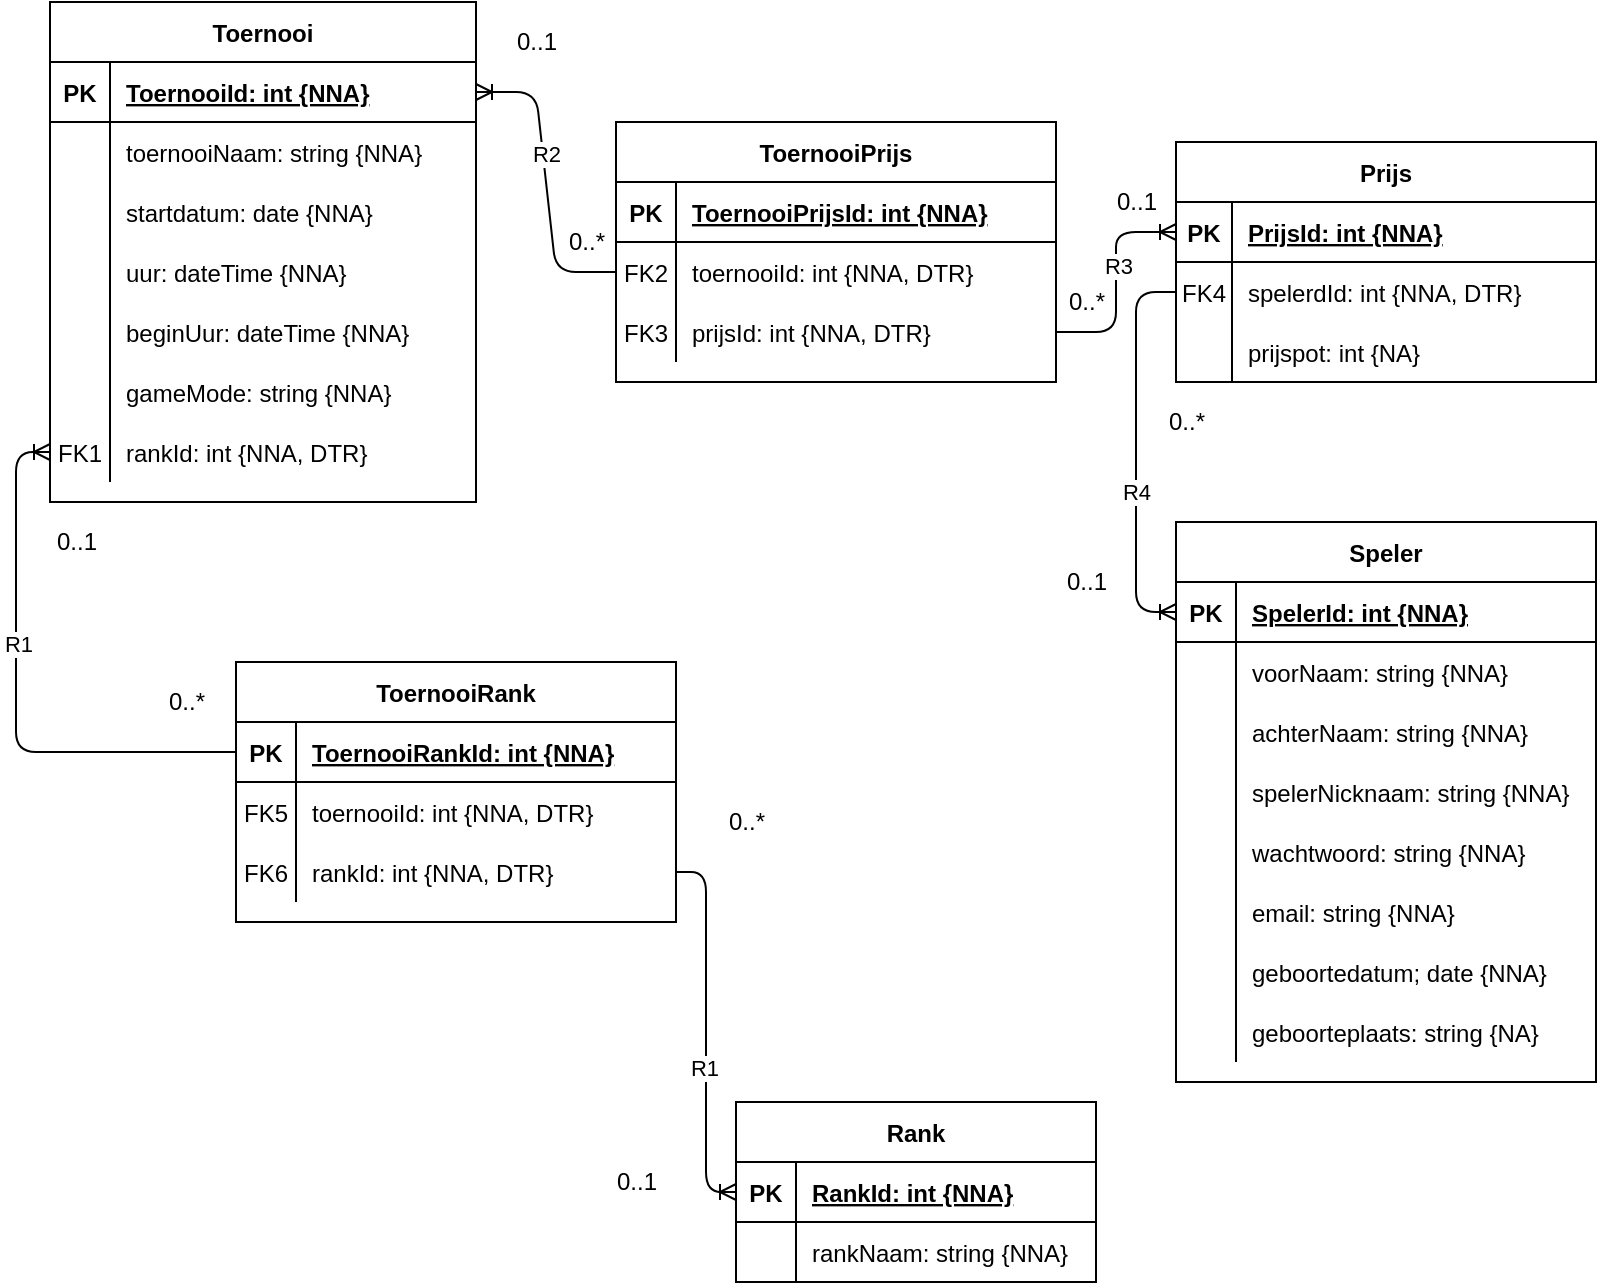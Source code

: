 <mxfile version="14.4.3" type="device"><diagram id="ePdH0c0GucVnNl-xAC8Q" name="Page-1"><mxGraphModel dx="1385" dy="685" grid="1" gridSize="10" guides="1" tooltips="1" connect="1" arrows="1" fold="1" page="1" pageScale="1" pageWidth="827" pageHeight="1169" math="0" shadow="0"><root><mxCell id="0"/><mxCell id="1" parent="0"/><mxCell id="qW6CGjtW-PosyY1pfJ4W-14" value="Speler" style="shape=table;startSize=30;container=1;collapsible=1;childLayout=tableLayout;fixedRows=1;rowLines=0;fontStyle=1;align=center;resizeLast=1;" parent="1" vertex="1"><mxGeometry x="600" y="400" width="210" height="280" as="geometry"/></mxCell><mxCell id="qW6CGjtW-PosyY1pfJ4W-15" value="" style="shape=partialRectangle;collapsible=0;dropTarget=0;pointerEvents=0;fillColor=none;top=0;left=0;bottom=1;right=0;points=[[0,0.5],[1,0.5]];portConstraint=eastwest;" parent="qW6CGjtW-PosyY1pfJ4W-14" vertex="1"><mxGeometry y="30" width="210" height="30" as="geometry"/></mxCell><mxCell id="qW6CGjtW-PosyY1pfJ4W-16" value="PK" style="shape=partialRectangle;connectable=0;fillColor=none;top=0;left=0;bottom=0;right=0;fontStyle=1;overflow=hidden;" parent="qW6CGjtW-PosyY1pfJ4W-15" vertex="1"><mxGeometry width="30" height="30" as="geometry"/></mxCell><mxCell id="qW6CGjtW-PosyY1pfJ4W-17" value="SpelerId: int {NNA}" style="shape=partialRectangle;connectable=0;fillColor=none;top=0;left=0;bottom=0;right=0;align=left;spacingLeft=6;fontStyle=5;overflow=hidden;" parent="qW6CGjtW-PosyY1pfJ4W-15" vertex="1"><mxGeometry x="30" width="180" height="30" as="geometry"/></mxCell><mxCell id="qW6CGjtW-PosyY1pfJ4W-18" value="" style="shape=partialRectangle;collapsible=0;dropTarget=0;pointerEvents=0;fillColor=none;top=0;left=0;bottom=0;right=0;points=[[0,0.5],[1,0.5]];portConstraint=eastwest;" parent="qW6CGjtW-PosyY1pfJ4W-14" vertex="1"><mxGeometry y="60" width="210" height="30" as="geometry"/></mxCell><mxCell id="qW6CGjtW-PosyY1pfJ4W-19" value="" style="shape=partialRectangle;connectable=0;fillColor=none;top=0;left=0;bottom=0;right=0;editable=1;overflow=hidden;" parent="qW6CGjtW-PosyY1pfJ4W-18" vertex="1"><mxGeometry width="30" height="30" as="geometry"/></mxCell><mxCell id="qW6CGjtW-PosyY1pfJ4W-20" value="voorNaam: string {NNA}" style="shape=partialRectangle;connectable=0;fillColor=none;top=0;left=0;bottom=0;right=0;align=left;spacingLeft=6;overflow=hidden;" parent="qW6CGjtW-PosyY1pfJ4W-18" vertex="1"><mxGeometry x="30" width="180" height="30" as="geometry"/></mxCell><mxCell id="7id1GCSX0Rq9auV7z-oB-1" value="" style="shape=partialRectangle;collapsible=0;dropTarget=0;pointerEvents=0;fillColor=none;top=0;left=0;bottom=0;right=0;points=[[0,0.5],[1,0.5]];portConstraint=eastwest;" parent="qW6CGjtW-PosyY1pfJ4W-14" vertex="1"><mxGeometry y="90" width="210" height="30" as="geometry"/></mxCell><mxCell id="7id1GCSX0Rq9auV7z-oB-2" value="" style="shape=partialRectangle;connectable=0;fillColor=none;top=0;left=0;bottom=0;right=0;editable=1;overflow=hidden;" parent="7id1GCSX0Rq9auV7z-oB-1" vertex="1"><mxGeometry width="30" height="30" as="geometry"/></mxCell><mxCell id="7id1GCSX0Rq9auV7z-oB-3" value="achterNaam: string {NNA}" style="shape=partialRectangle;connectable=0;fillColor=none;top=0;left=0;bottom=0;right=0;align=left;spacingLeft=6;overflow=hidden;" parent="7id1GCSX0Rq9auV7z-oB-1" vertex="1"><mxGeometry x="30" width="180" height="30" as="geometry"/></mxCell><mxCell id="qW6CGjtW-PosyY1pfJ4W-21" value="" style="shape=partialRectangle;collapsible=0;dropTarget=0;pointerEvents=0;fillColor=none;top=0;left=0;bottom=0;right=0;points=[[0,0.5],[1,0.5]];portConstraint=eastwest;" parent="qW6CGjtW-PosyY1pfJ4W-14" vertex="1"><mxGeometry y="120" width="210" height="30" as="geometry"/></mxCell><mxCell id="qW6CGjtW-PosyY1pfJ4W-22" value="" style="shape=partialRectangle;connectable=0;fillColor=none;top=0;left=0;bottom=0;right=0;editable=1;overflow=hidden;" parent="qW6CGjtW-PosyY1pfJ4W-21" vertex="1"><mxGeometry width="30" height="30" as="geometry"/></mxCell><mxCell id="qW6CGjtW-PosyY1pfJ4W-23" value="spelerNicknaam: string {NNA}" style="shape=partialRectangle;connectable=0;fillColor=none;top=0;left=0;bottom=0;right=0;align=left;spacingLeft=6;overflow=hidden;" parent="qW6CGjtW-PosyY1pfJ4W-21" vertex="1"><mxGeometry x="30" width="180" height="30" as="geometry"/></mxCell><mxCell id="HG0-tqQ1zg849oPvPmrR-7" value="" style="shape=partialRectangle;collapsible=0;dropTarget=0;pointerEvents=0;fillColor=none;top=0;left=0;bottom=0;right=0;points=[[0,0.5],[1,0.5]];portConstraint=eastwest;" parent="qW6CGjtW-PosyY1pfJ4W-14" vertex="1"><mxGeometry y="150" width="210" height="30" as="geometry"/></mxCell><mxCell id="HG0-tqQ1zg849oPvPmrR-8" value="" style="shape=partialRectangle;connectable=0;fillColor=none;top=0;left=0;bottom=0;right=0;editable=1;overflow=hidden;" parent="HG0-tqQ1zg849oPvPmrR-7" vertex="1"><mxGeometry width="30" height="30" as="geometry"/></mxCell><mxCell id="HG0-tqQ1zg849oPvPmrR-9" value="wachtwoord: string {NNA}" style="shape=partialRectangle;connectable=0;fillColor=none;top=0;left=0;bottom=0;right=0;align=left;spacingLeft=6;overflow=hidden;" parent="HG0-tqQ1zg849oPvPmrR-7" vertex="1"><mxGeometry x="30" width="180" height="30" as="geometry"/></mxCell><mxCell id="HG0-tqQ1zg849oPvPmrR-1" value="" style="shape=partialRectangle;collapsible=0;dropTarget=0;pointerEvents=0;fillColor=none;top=0;left=0;bottom=0;right=0;points=[[0,0.5],[1,0.5]];portConstraint=eastwest;" parent="qW6CGjtW-PosyY1pfJ4W-14" vertex="1"><mxGeometry y="180" width="210" height="30" as="geometry"/></mxCell><mxCell id="HG0-tqQ1zg849oPvPmrR-2" value="" style="shape=partialRectangle;connectable=0;fillColor=none;top=0;left=0;bottom=0;right=0;editable=1;overflow=hidden;" parent="HG0-tqQ1zg849oPvPmrR-1" vertex="1"><mxGeometry width="30" height="30" as="geometry"/></mxCell><mxCell id="HG0-tqQ1zg849oPvPmrR-3" value="email: string {NNA}" style="shape=partialRectangle;connectable=0;fillColor=none;top=0;left=0;bottom=0;right=0;align=left;spacingLeft=6;overflow=hidden;" parent="HG0-tqQ1zg849oPvPmrR-1" vertex="1"><mxGeometry x="30" width="180" height="30" as="geometry"/></mxCell><mxCell id="qW6CGjtW-PosyY1pfJ4W-24" value="" style="shape=partialRectangle;collapsible=0;dropTarget=0;pointerEvents=0;fillColor=none;top=0;left=0;bottom=0;right=0;points=[[0,0.5],[1,0.5]];portConstraint=eastwest;" parent="qW6CGjtW-PosyY1pfJ4W-14" vertex="1"><mxGeometry y="210" width="210" height="30" as="geometry"/></mxCell><mxCell id="qW6CGjtW-PosyY1pfJ4W-25" value="" style="shape=partialRectangle;connectable=0;fillColor=none;top=0;left=0;bottom=0;right=0;editable=1;overflow=hidden;" parent="qW6CGjtW-PosyY1pfJ4W-24" vertex="1"><mxGeometry width="30" height="30" as="geometry"/></mxCell><mxCell id="qW6CGjtW-PosyY1pfJ4W-26" value="geboortedatum; date {NNA}" style="shape=partialRectangle;connectable=0;fillColor=none;top=0;left=0;bottom=0;right=0;align=left;spacingLeft=6;overflow=hidden;" parent="qW6CGjtW-PosyY1pfJ4W-24" vertex="1"><mxGeometry x="30" width="180" height="30" as="geometry"/></mxCell><mxCell id="qW6CGjtW-PosyY1pfJ4W-93" value="" style="shape=partialRectangle;collapsible=0;dropTarget=0;pointerEvents=0;fillColor=none;top=0;left=0;bottom=0;right=0;points=[[0,0.5],[1,0.5]];portConstraint=eastwest;" parent="qW6CGjtW-PosyY1pfJ4W-14" vertex="1"><mxGeometry y="240" width="210" height="30" as="geometry"/></mxCell><mxCell id="qW6CGjtW-PosyY1pfJ4W-94" value="" style="shape=partialRectangle;connectable=0;fillColor=none;top=0;left=0;bottom=0;right=0;editable=1;overflow=hidden;" parent="qW6CGjtW-PosyY1pfJ4W-93" vertex="1"><mxGeometry width="30" height="30" as="geometry"/></mxCell><mxCell id="qW6CGjtW-PosyY1pfJ4W-95" value="geboorteplaats: string {NA}" style="shape=partialRectangle;connectable=0;fillColor=none;top=0;left=0;bottom=0;right=0;align=left;spacingLeft=6;overflow=hidden;" parent="qW6CGjtW-PosyY1pfJ4W-93" vertex="1"><mxGeometry x="30" width="180" height="30" as="geometry"/></mxCell><mxCell id="qW6CGjtW-PosyY1pfJ4W-40" value="Toernooi" style="shape=table;startSize=30;container=1;collapsible=1;childLayout=tableLayout;fixedRows=1;rowLines=0;fontStyle=1;align=center;resizeLast=1;" parent="1" vertex="1"><mxGeometry x="37" y="140" width="213" height="250" as="geometry"/></mxCell><mxCell id="qW6CGjtW-PosyY1pfJ4W-41" value="" style="shape=partialRectangle;collapsible=0;dropTarget=0;pointerEvents=0;fillColor=none;top=0;left=0;bottom=1;right=0;points=[[0,0.5],[1,0.5]];portConstraint=eastwest;" parent="qW6CGjtW-PosyY1pfJ4W-40" vertex="1"><mxGeometry y="30" width="213" height="30" as="geometry"/></mxCell><mxCell id="qW6CGjtW-PosyY1pfJ4W-42" value="PK" style="shape=partialRectangle;connectable=0;fillColor=none;top=0;left=0;bottom=0;right=0;fontStyle=1;overflow=hidden;" parent="qW6CGjtW-PosyY1pfJ4W-41" vertex="1"><mxGeometry width="30" height="30" as="geometry"/></mxCell><mxCell id="qW6CGjtW-PosyY1pfJ4W-43" value="ToernooiId: int {NNA}" style="shape=partialRectangle;connectable=0;fillColor=none;top=0;left=0;bottom=0;right=0;align=left;spacingLeft=6;fontStyle=5;overflow=hidden;" parent="qW6CGjtW-PosyY1pfJ4W-41" vertex="1"><mxGeometry x="30" width="183" height="30" as="geometry"/></mxCell><mxCell id="qW6CGjtW-PosyY1pfJ4W-44" value="" style="shape=partialRectangle;collapsible=0;dropTarget=0;pointerEvents=0;fillColor=none;top=0;left=0;bottom=0;right=0;points=[[0,0.5],[1,0.5]];portConstraint=eastwest;" parent="qW6CGjtW-PosyY1pfJ4W-40" vertex="1"><mxGeometry y="60" width="213" height="30" as="geometry"/></mxCell><mxCell id="qW6CGjtW-PosyY1pfJ4W-45" value="" style="shape=partialRectangle;connectable=0;fillColor=none;top=0;left=0;bottom=0;right=0;editable=1;overflow=hidden;" parent="qW6CGjtW-PosyY1pfJ4W-44" vertex="1"><mxGeometry width="30" height="30" as="geometry"/></mxCell><mxCell id="qW6CGjtW-PosyY1pfJ4W-46" value="toernooiNaam: string {NNA}" style="shape=partialRectangle;connectable=0;fillColor=none;top=0;left=0;bottom=0;right=0;align=left;spacingLeft=6;overflow=hidden;" parent="qW6CGjtW-PosyY1pfJ4W-44" vertex="1"><mxGeometry x="30" width="183" height="30" as="geometry"/></mxCell><mxCell id="qW6CGjtW-PosyY1pfJ4W-179" value="" style="shape=partialRectangle;collapsible=0;dropTarget=0;pointerEvents=0;fillColor=none;top=0;left=0;bottom=0;right=0;points=[[0,0.5],[1,0.5]];portConstraint=eastwest;" parent="qW6CGjtW-PosyY1pfJ4W-40" vertex="1"><mxGeometry y="90" width="213" height="30" as="geometry"/></mxCell><mxCell id="qW6CGjtW-PosyY1pfJ4W-180" value="" style="shape=partialRectangle;connectable=0;fillColor=none;top=0;left=0;bottom=0;right=0;editable=1;overflow=hidden;" parent="qW6CGjtW-PosyY1pfJ4W-179" vertex="1"><mxGeometry width="30" height="30" as="geometry"/></mxCell><mxCell id="qW6CGjtW-PosyY1pfJ4W-181" value="startdatum: date {NNA}" style="shape=partialRectangle;connectable=0;fillColor=none;top=0;left=0;bottom=0;right=0;align=left;spacingLeft=6;overflow=hidden;" parent="qW6CGjtW-PosyY1pfJ4W-179" vertex="1"><mxGeometry x="30" width="183" height="30" as="geometry"/></mxCell><mxCell id="7id1GCSX0Rq9auV7z-oB-5" value="" style="shape=partialRectangle;collapsible=0;dropTarget=0;pointerEvents=0;fillColor=none;top=0;left=0;bottom=0;right=0;points=[[0,0.5],[1,0.5]];portConstraint=eastwest;" parent="qW6CGjtW-PosyY1pfJ4W-40" vertex="1"><mxGeometry y="120" width="213" height="30" as="geometry"/></mxCell><mxCell id="7id1GCSX0Rq9auV7z-oB-6" value="" style="shape=partialRectangle;connectable=0;fillColor=none;top=0;left=0;bottom=0;right=0;editable=1;overflow=hidden;" parent="7id1GCSX0Rq9auV7z-oB-5" vertex="1"><mxGeometry width="30" height="30" as="geometry"/></mxCell><mxCell id="7id1GCSX0Rq9auV7z-oB-7" value="uur: dateTime {NNA}" style="shape=partialRectangle;connectable=0;fillColor=none;top=0;left=0;bottom=0;right=0;align=left;spacingLeft=6;overflow=hidden;" parent="7id1GCSX0Rq9auV7z-oB-5" vertex="1"><mxGeometry x="30" width="183" height="30" as="geometry"/></mxCell><mxCell id="IgzZ3JnWrpRaD6kEdkL5-1" value="" style="shape=partialRectangle;collapsible=0;dropTarget=0;pointerEvents=0;fillColor=none;top=0;left=0;bottom=0;right=0;points=[[0,0.5],[1,0.5]];portConstraint=eastwest;" parent="qW6CGjtW-PosyY1pfJ4W-40" vertex="1"><mxGeometry y="150" width="213" height="30" as="geometry"/></mxCell><mxCell id="IgzZ3JnWrpRaD6kEdkL5-2" value="" style="shape=partialRectangle;connectable=0;fillColor=none;top=0;left=0;bottom=0;right=0;editable=1;overflow=hidden;" parent="IgzZ3JnWrpRaD6kEdkL5-1" vertex="1"><mxGeometry width="30" height="30" as="geometry"/></mxCell><mxCell id="IgzZ3JnWrpRaD6kEdkL5-3" value="beginUur: dateTime {NNA}" style="shape=partialRectangle;connectable=0;fillColor=none;top=0;left=0;bottom=0;right=0;align=left;spacingLeft=6;overflow=hidden;" parent="IgzZ3JnWrpRaD6kEdkL5-1" vertex="1"><mxGeometry x="30" width="183" height="30" as="geometry"/></mxCell><mxCell id="IgzZ3JnWrpRaD6kEdkL5-4" value="" style="shape=partialRectangle;collapsible=0;dropTarget=0;pointerEvents=0;fillColor=none;top=0;left=0;bottom=0;right=0;points=[[0,0.5],[1,0.5]];portConstraint=eastwest;" parent="qW6CGjtW-PosyY1pfJ4W-40" vertex="1"><mxGeometry y="180" width="213" height="30" as="geometry"/></mxCell><mxCell id="IgzZ3JnWrpRaD6kEdkL5-5" value="" style="shape=partialRectangle;connectable=0;fillColor=none;top=0;left=0;bottom=0;right=0;editable=1;overflow=hidden;" parent="IgzZ3JnWrpRaD6kEdkL5-4" vertex="1"><mxGeometry width="30" height="30" as="geometry"/></mxCell><mxCell id="IgzZ3JnWrpRaD6kEdkL5-6" value="gameMode: string {NNA}" style="shape=partialRectangle;connectable=0;fillColor=none;top=0;left=0;bottom=0;right=0;align=left;spacingLeft=6;overflow=hidden;" parent="IgzZ3JnWrpRaD6kEdkL5-4" vertex="1"><mxGeometry x="30" width="183" height="30" as="geometry"/></mxCell><mxCell id="UAZnC-9u334mzQmpA1sL-1" value="" style="shape=partialRectangle;collapsible=0;dropTarget=0;pointerEvents=0;fillColor=none;top=0;left=0;bottom=0;right=0;points=[[0,0.5],[1,0.5]];portConstraint=eastwest;" parent="qW6CGjtW-PosyY1pfJ4W-40" vertex="1"><mxGeometry y="210" width="213" height="30" as="geometry"/></mxCell><mxCell id="UAZnC-9u334mzQmpA1sL-2" value="FK1" style="shape=partialRectangle;connectable=0;fillColor=none;top=0;left=0;bottom=0;right=0;fontStyle=0;overflow=hidden;" parent="UAZnC-9u334mzQmpA1sL-1" vertex="1"><mxGeometry width="30" height="30" as="geometry"/></mxCell><mxCell id="UAZnC-9u334mzQmpA1sL-3" value="rankId: int {NNA, DTR}" style="shape=partialRectangle;connectable=0;fillColor=none;top=0;left=0;bottom=0;right=0;align=left;spacingLeft=6;fontStyle=0;overflow=hidden;" parent="UAZnC-9u334mzQmpA1sL-1" vertex="1"><mxGeometry x="30" width="183" height="30" as="geometry"/></mxCell><mxCell id="qW6CGjtW-PosyY1pfJ4W-185" value="Prijs" style="shape=table;startSize=30;container=1;collapsible=1;childLayout=tableLayout;fixedRows=1;rowLines=0;fontStyle=1;align=center;resizeLast=1;" parent="1" vertex="1"><mxGeometry x="600" y="210" width="210" height="120" as="geometry"/></mxCell><mxCell id="qW6CGjtW-PosyY1pfJ4W-186" value="" style="shape=partialRectangle;collapsible=0;dropTarget=0;pointerEvents=0;fillColor=none;top=0;left=0;bottom=1;right=0;points=[[0,0.5],[1,0.5]];portConstraint=eastwest;" parent="qW6CGjtW-PosyY1pfJ4W-185" vertex="1"><mxGeometry y="30" width="210" height="30" as="geometry"/></mxCell><mxCell id="qW6CGjtW-PosyY1pfJ4W-187" value="PK" style="shape=partialRectangle;connectable=0;fillColor=none;top=0;left=0;bottom=0;right=0;fontStyle=1;overflow=hidden;" parent="qW6CGjtW-PosyY1pfJ4W-186" vertex="1"><mxGeometry width="28" height="30" as="geometry"/></mxCell><mxCell id="qW6CGjtW-PosyY1pfJ4W-188" value="PrijsId: int {NNA}" style="shape=partialRectangle;connectable=0;fillColor=none;top=0;left=0;bottom=0;right=0;align=left;spacingLeft=6;fontStyle=5;overflow=hidden;" parent="qW6CGjtW-PosyY1pfJ4W-186" vertex="1"><mxGeometry x="28" width="182" height="30" as="geometry"/></mxCell><mxCell id="qW6CGjtW-PosyY1pfJ4W-189" value="" style="shape=partialRectangle;collapsible=0;dropTarget=0;pointerEvents=0;fillColor=none;top=0;left=0;bottom=0;right=0;points=[[0,0.5],[1,0.5]];portConstraint=eastwest;" parent="qW6CGjtW-PosyY1pfJ4W-185" vertex="1"><mxGeometry y="60" width="210" height="30" as="geometry"/></mxCell><mxCell id="qW6CGjtW-PosyY1pfJ4W-190" value="FK4" style="shape=partialRectangle;connectable=0;fillColor=none;top=0;left=0;bottom=0;right=0;editable=1;overflow=hidden;" parent="qW6CGjtW-PosyY1pfJ4W-189" vertex="1"><mxGeometry width="28" height="30" as="geometry"/></mxCell><mxCell id="qW6CGjtW-PosyY1pfJ4W-191" value="spelerdId: int {NNA, DTR}" style="shape=partialRectangle;connectable=0;fillColor=none;top=0;left=0;bottom=0;right=0;align=left;spacingLeft=6;overflow=hidden;" parent="qW6CGjtW-PosyY1pfJ4W-189" vertex="1"><mxGeometry x="28" width="182" height="30" as="geometry"/></mxCell><mxCell id="UAZnC-9u334mzQmpA1sL-41" value="" style="shape=partialRectangle;collapsible=0;dropTarget=0;pointerEvents=0;fillColor=none;top=0;left=0;bottom=0;right=0;points=[[0,0.5],[1,0.5]];portConstraint=eastwest;" parent="qW6CGjtW-PosyY1pfJ4W-185" vertex="1"><mxGeometry y="90" width="210" height="30" as="geometry"/></mxCell><mxCell id="UAZnC-9u334mzQmpA1sL-42" value="" style="shape=partialRectangle;connectable=0;fillColor=none;top=0;left=0;bottom=0;right=0;editable=1;overflow=hidden;" parent="UAZnC-9u334mzQmpA1sL-41" vertex="1"><mxGeometry width="28" height="30" as="geometry"/></mxCell><mxCell id="UAZnC-9u334mzQmpA1sL-43" value="prijspot: int {NA}" style="shape=partialRectangle;connectable=0;fillColor=none;top=0;left=0;bottom=0;right=0;align=left;spacingLeft=6;overflow=hidden;" parent="UAZnC-9u334mzQmpA1sL-41" vertex="1"><mxGeometry x="28" width="182" height="30" as="geometry"/></mxCell><mxCell id="UAZnC-9u334mzQmpA1sL-4" value="Rank" style="shape=table;startSize=30;container=1;collapsible=1;childLayout=tableLayout;fixedRows=1;rowLines=0;fontStyle=1;align=center;resizeLast=1;" parent="1" vertex="1"><mxGeometry x="380" y="690" width="180" height="90" as="geometry"/></mxCell><mxCell id="UAZnC-9u334mzQmpA1sL-5" value="" style="shape=partialRectangle;collapsible=0;dropTarget=0;pointerEvents=0;fillColor=none;top=0;left=0;bottom=1;right=0;points=[[0,0.5],[1,0.5]];portConstraint=eastwest;" parent="UAZnC-9u334mzQmpA1sL-4" vertex="1"><mxGeometry y="30" width="180" height="30" as="geometry"/></mxCell><mxCell id="UAZnC-9u334mzQmpA1sL-6" value="PK" style="shape=partialRectangle;connectable=0;fillColor=none;top=0;left=0;bottom=0;right=0;fontStyle=1;overflow=hidden;" parent="UAZnC-9u334mzQmpA1sL-5" vertex="1"><mxGeometry width="30" height="30" as="geometry"/></mxCell><mxCell id="UAZnC-9u334mzQmpA1sL-7" value="RankId: int {NNA}" style="shape=partialRectangle;connectable=0;fillColor=none;top=0;left=0;bottom=0;right=0;align=left;spacingLeft=6;fontStyle=5;overflow=hidden;" parent="UAZnC-9u334mzQmpA1sL-5" vertex="1"><mxGeometry x="30" width="150" height="30" as="geometry"/></mxCell><mxCell id="UAZnC-9u334mzQmpA1sL-8" value="" style="shape=partialRectangle;collapsible=0;dropTarget=0;pointerEvents=0;fillColor=none;top=0;left=0;bottom=0;right=0;points=[[0,0.5],[1,0.5]];portConstraint=eastwest;" parent="UAZnC-9u334mzQmpA1sL-4" vertex="1"><mxGeometry y="60" width="180" height="30" as="geometry"/></mxCell><mxCell id="UAZnC-9u334mzQmpA1sL-9" value="" style="shape=partialRectangle;connectable=0;fillColor=none;top=0;left=0;bottom=0;right=0;editable=1;overflow=hidden;" parent="UAZnC-9u334mzQmpA1sL-8" vertex="1"><mxGeometry width="30" height="30" as="geometry"/></mxCell><mxCell id="UAZnC-9u334mzQmpA1sL-10" value="rankNaam: string {NNA}" style="shape=partialRectangle;connectable=0;fillColor=none;top=0;left=0;bottom=0;right=0;align=left;spacingLeft=6;overflow=hidden;" parent="UAZnC-9u334mzQmpA1sL-8" vertex="1"><mxGeometry x="30" width="150" height="30" as="geometry"/></mxCell><mxCell id="UAZnC-9u334mzQmpA1sL-14" value="ToernooiPrijs" style="shape=table;startSize=30;container=1;collapsible=1;childLayout=tableLayout;fixedRows=1;rowLines=0;fontStyle=1;align=center;resizeLast=1;" parent="1" vertex="1"><mxGeometry x="320" y="200" width="220" height="130" as="geometry"/></mxCell><mxCell id="UAZnC-9u334mzQmpA1sL-15" value="" style="shape=partialRectangle;collapsible=0;dropTarget=0;pointerEvents=0;fillColor=none;top=0;left=0;bottom=1;right=0;points=[[0,0.5],[1,0.5]];portConstraint=eastwest;" parent="UAZnC-9u334mzQmpA1sL-14" vertex="1"><mxGeometry y="30" width="220" height="30" as="geometry"/></mxCell><mxCell id="UAZnC-9u334mzQmpA1sL-16" value="PK" style="shape=partialRectangle;connectable=0;fillColor=none;top=0;left=0;bottom=0;right=0;fontStyle=1;overflow=hidden;" parent="UAZnC-9u334mzQmpA1sL-15" vertex="1"><mxGeometry width="30" height="30" as="geometry"/></mxCell><mxCell id="UAZnC-9u334mzQmpA1sL-17" value="ToernooiPrijsId: int {NNA}" style="shape=partialRectangle;connectable=0;fillColor=none;top=0;left=0;bottom=0;right=0;align=left;spacingLeft=6;fontStyle=5;overflow=hidden;" parent="UAZnC-9u334mzQmpA1sL-15" vertex="1"><mxGeometry x="30" width="190" height="30" as="geometry"/></mxCell><mxCell id="UAZnC-9u334mzQmpA1sL-18" value="" style="shape=partialRectangle;collapsible=0;dropTarget=0;pointerEvents=0;fillColor=none;top=0;left=0;bottom=0;right=0;points=[[0,0.5],[1,0.5]];portConstraint=eastwest;" parent="UAZnC-9u334mzQmpA1sL-14" vertex="1"><mxGeometry y="60" width="220" height="30" as="geometry"/></mxCell><mxCell id="UAZnC-9u334mzQmpA1sL-19" value="FK2" style="shape=partialRectangle;connectable=0;fillColor=none;top=0;left=0;bottom=0;right=0;editable=1;overflow=hidden;" parent="UAZnC-9u334mzQmpA1sL-18" vertex="1"><mxGeometry width="30" height="30" as="geometry"/></mxCell><mxCell id="UAZnC-9u334mzQmpA1sL-20" value="toernooiId: int {NNA, DTR}" style="shape=partialRectangle;connectable=0;fillColor=none;top=0;left=0;bottom=0;right=0;align=left;spacingLeft=6;overflow=hidden;" parent="UAZnC-9u334mzQmpA1sL-18" vertex="1"><mxGeometry x="30" width="190" height="30" as="geometry"/></mxCell><mxCell id="UAZnC-9u334mzQmpA1sL-21" value="" style="shape=partialRectangle;collapsible=0;dropTarget=0;pointerEvents=0;fillColor=none;top=0;left=0;bottom=0;right=0;points=[[0,0.5],[1,0.5]];portConstraint=eastwest;" parent="UAZnC-9u334mzQmpA1sL-14" vertex="1"><mxGeometry y="90" width="220" height="30" as="geometry"/></mxCell><mxCell id="UAZnC-9u334mzQmpA1sL-22" value="FK3" style="shape=partialRectangle;connectable=0;fillColor=none;top=0;left=0;bottom=0;right=0;editable=1;overflow=hidden;" parent="UAZnC-9u334mzQmpA1sL-21" vertex="1"><mxGeometry width="30" height="30" as="geometry"/></mxCell><mxCell id="UAZnC-9u334mzQmpA1sL-23" value="prijsId: int {NNA, DTR}" style="shape=partialRectangle;connectable=0;fillColor=none;top=0;left=0;bottom=0;right=0;align=left;spacingLeft=6;overflow=hidden;" parent="UAZnC-9u334mzQmpA1sL-21" vertex="1"><mxGeometry x="30" width="190" height="30" as="geometry"/></mxCell><mxCell id="UAZnC-9u334mzQmpA1sL-37" value="" style="edgeStyle=entityRelationEdgeStyle;fontSize=12;html=1;endArrow=ERoneToMany;entryX=0;entryY=0.5;entryDx=0;entryDy=0;exitX=1;exitY=0.5;exitDx=0;exitDy=0;" parent="1" source="UAZnC-9u334mzQmpA1sL-21" target="qW6CGjtW-PosyY1pfJ4W-186" edge="1"><mxGeometry width="100" height="100" relative="1" as="geometry"><mxPoint x="470" y="470" as="sourcePoint"/><mxPoint x="570" y="370" as="targetPoint"/></mxGeometry></mxCell><mxCell id="kmD-MyC10l7gj7JvFbZj-3" value="R3" style="edgeLabel;html=1;align=center;verticalAlign=middle;resizable=0;points=[];" vertex="1" connectable="0" parent="UAZnC-9u334mzQmpA1sL-37"><mxGeometry x="0.145" y="-1" relative="1" as="geometry"><mxPoint as="offset"/></mxGeometry></mxCell><mxCell id="UAZnC-9u334mzQmpA1sL-38" value="" style="edgeStyle=entityRelationEdgeStyle;fontSize=12;html=1;endArrow=ERoneToMany;entryX=1;entryY=0.5;entryDx=0;entryDy=0;exitX=0;exitY=0.5;exitDx=0;exitDy=0;" parent="1" source="UAZnC-9u334mzQmpA1sL-18" target="qW6CGjtW-PosyY1pfJ4W-41" edge="1"><mxGeometry width="100" height="100" relative="1" as="geometry"><mxPoint x="470" y="470" as="sourcePoint"/><mxPoint x="570" y="370" as="targetPoint"/></mxGeometry></mxCell><mxCell id="kmD-MyC10l7gj7JvFbZj-1" value="R2" style="edgeLabel;html=1;align=center;verticalAlign=middle;resizable=0;points=[];" vertex="1" connectable="0" parent="UAZnC-9u334mzQmpA1sL-38"><mxGeometry x="0.186" y="-1" relative="1" as="geometry"><mxPoint as="offset"/></mxGeometry></mxCell><mxCell id="UAZnC-9u334mzQmpA1sL-40" value="" style="edgeStyle=orthogonalEdgeStyle;fontSize=12;html=1;endArrow=ERoneToMany;entryX=0;entryY=0.5;entryDx=0;entryDy=0;exitX=0;exitY=0.5;exitDx=0;exitDy=0;" parent="1" source="qW6CGjtW-PosyY1pfJ4W-189" target="qW6CGjtW-PosyY1pfJ4W-15" edge="1"><mxGeometry width="100" height="100" relative="1" as="geometry"><mxPoint x="470" y="470" as="sourcePoint"/><mxPoint x="570" y="370" as="targetPoint"/><Array as="points"><mxPoint x="580" y="285"/><mxPoint x="580" y="445"/></Array></mxGeometry></mxCell><mxCell id="kmD-MyC10l7gj7JvFbZj-4" value="R4" style="edgeLabel;html=1;align=center;verticalAlign=middle;resizable=0;points=[];" vertex="1" connectable="0" parent="UAZnC-9u334mzQmpA1sL-40"><mxGeometry x="0.2" relative="1" as="geometry"><mxPoint as="offset"/></mxGeometry></mxCell><mxCell id="UAZnC-9u334mzQmpA1sL-44" value="0..*" style="text;html=1;align=center;verticalAlign=middle;resizable=0;points=[];autosize=1;" parent="1" vertex="1"><mxGeometry x="290" y="250" width="30" height="20" as="geometry"/></mxCell><mxCell id="UAZnC-9u334mzQmpA1sL-45" value="0..1" style="text;html=1;align=center;verticalAlign=middle;resizable=0;points=[];autosize=1;" parent="1" vertex="1"><mxGeometry x="260" y="150" width="40" height="20" as="geometry"/></mxCell><mxCell id="UAZnC-9u334mzQmpA1sL-46" value="0..*" style="text;html=1;align=center;verticalAlign=middle;resizable=0;points=[];autosize=1;" parent="1" vertex="1"><mxGeometry x="540" y="280" width="30" height="20" as="geometry"/></mxCell><mxCell id="UAZnC-9u334mzQmpA1sL-47" value="0..1" style="text;html=1;align=center;verticalAlign=middle;resizable=0;points=[];autosize=1;" parent="1" vertex="1"><mxGeometry x="560" y="230" width="40" height="20" as="geometry"/></mxCell><mxCell id="UAZnC-9u334mzQmpA1sL-48" value="0..*" style="text;html=1;align=center;verticalAlign=middle;resizable=0;points=[];autosize=1;" parent="1" vertex="1"><mxGeometry x="590" y="340" width="30" height="20" as="geometry"/></mxCell><mxCell id="UAZnC-9u334mzQmpA1sL-49" value="0..1" style="text;html=1;align=center;verticalAlign=middle;resizable=0;points=[];autosize=1;" parent="1" vertex="1"><mxGeometry x="535" y="420" width="40" height="20" as="geometry"/></mxCell><mxCell id="kmD-MyC10l7gj7JvFbZj-5" value="ToernooiRank" style="shape=table;startSize=30;container=1;collapsible=1;childLayout=tableLayout;fixedRows=1;rowLines=0;fontStyle=1;align=center;resizeLast=1;" vertex="1" parent="1"><mxGeometry x="130" y="470" width="220" height="130" as="geometry"/></mxCell><mxCell id="kmD-MyC10l7gj7JvFbZj-6" value="" style="shape=partialRectangle;collapsible=0;dropTarget=0;pointerEvents=0;fillColor=none;top=0;left=0;bottom=1;right=0;points=[[0,0.5],[1,0.5]];portConstraint=eastwest;" vertex="1" parent="kmD-MyC10l7gj7JvFbZj-5"><mxGeometry y="30" width="220" height="30" as="geometry"/></mxCell><mxCell id="kmD-MyC10l7gj7JvFbZj-7" value="PK" style="shape=partialRectangle;connectable=0;fillColor=none;top=0;left=0;bottom=0;right=0;fontStyle=1;overflow=hidden;" vertex="1" parent="kmD-MyC10l7gj7JvFbZj-6"><mxGeometry width="30" height="30" as="geometry"/></mxCell><mxCell id="kmD-MyC10l7gj7JvFbZj-8" value="ToernooiRankId: int {NNA}" style="shape=partialRectangle;connectable=0;fillColor=none;top=0;left=0;bottom=0;right=0;align=left;spacingLeft=6;fontStyle=5;overflow=hidden;" vertex="1" parent="kmD-MyC10l7gj7JvFbZj-6"><mxGeometry x="30" width="190" height="30" as="geometry"/></mxCell><mxCell id="kmD-MyC10l7gj7JvFbZj-9" value="" style="shape=partialRectangle;collapsible=0;dropTarget=0;pointerEvents=0;fillColor=none;top=0;left=0;bottom=0;right=0;points=[[0,0.5],[1,0.5]];portConstraint=eastwest;" vertex="1" parent="kmD-MyC10l7gj7JvFbZj-5"><mxGeometry y="60" width="220" height="30" as="geometry"/></mxCell><mxCell id="kmD-MyC10l7gj7JvFbZj-10" value="FK5" style="shape=partialRectangle;connectable=0;fillColor=none;top=0;left=0;bottom=0;right=0;editable=1;overflow=hidden;" vertex="1" parent="kmD-MyC10l7gj7JvFbZj-9"><mxGeometry width="30" height="30" as="geometry"/></mxCell><mxCell id="kmD-MyC10l7gj7JvFbZj-11" value="toernooiId: int {NNA, DTR}" style="shape=partialRectangle;connectable=0;fillColor=none;top=0;left=0;bottom=0;right=0;align=left;spacingLeft=6;overflow=hidden;" vertex="1" parent="kmD-MyC10l7gj7JvFbZj-9"><mxGeometry x="30" width="190" height="30" as="geometry"/></mxCell><mxCell id="kmD-MyC10l7gj7JvFbZj-12" value="" style="shape=partialRectangle;collapsible=0;dropTarget=0;pointerEvents=0;fillColor=none;top=0;left=0;bottom=0;right=0;points=[[0,0.5],[1,0.5]];portConstraint=eastwest;" vertex="1" parent="kmD-MyC10l7gj7JvFbZj-5"><mxGeometry y="90" width="220" height="30" as="geometry"/></mxCell><mxCell id="kmD-MyC10l7gj7JvFbZj-13" value="FK6" style="shape=partialRectangle;connectable=0;fillColor=none;top=0;left=0;bottom=0;right=0;editable=1;overflow=hidden;" vertex="1" parent="kmD-MyC10l7gj7JvFbZj-12"><mxGeometry width="30" height="30" as="geometry"/></mxCell><mxCell id="kmD-MyC10l7gj7JvFbZj-14" value="rankId: int {NNA, DTR}" style="shape=partialRectangle;connectable=0;fillColor=none;top=0;left=0;bottom=0;right=0;align=left;spacingLeft=6;overflow=hidden;" vertex="1" parent="kmD-MyC10l7gj7JvFbZj-12"><mxGeometry x="30" width="190" height="30" as="geometry"/></mxCell><mxCell id="kmD-MyC10l7gj7JvFbZj-19" value="" style="edgeStyle=orthogonalEdgeStyle;fontSize=12;html=1;endArrow=ERoneToMany;entryX=0;entryY=0.5;entryDx=0;entryDy=0;exitX=0;exitY=0.5;exitDx=0;exitDy=0;" edge="1" parent="1" source="kmD-MyC10l7gj7JvFbZj-6" target="UAZnC-9u334mzQmpA1sL-1"><mxGeometry width="100" height="100" relative="1" as="geometry"><mxPoint x="120" y="710" as="sourcePoint"/><mxPoint x="50" y="620" as="targetPoint"/><Array as="points"><mxPoint x="20" y="515"/><mxPoint x="20" y="365"/></Array></mxGeometry></mxCell><mxCell id="kmD-MyC10l7gj7JvFbZj-20" value="R1" style="edgeLabel;html=1;align=center;verticalAlign=middle;resizable=0;points=[];" vertex="1" connectable="0" parent="kmD-MyC10l7gj7JvFbZj-19"><mxGeometry x="0.186" y="-1" relative="1" as="geometry"><mxPoint as="offset"/></mxGeometry></mxCell><mxCell id="kmD-MyC10l7gj7JvFbZj-21" value="0..*" style="text;html=1;align=center;verticalAlign=middle;resizable=0;points=[];autosize=1;" vertex="1" parent="1"><mxGeometry x="90" y="480" width="30" height="20" as="geometry"/></mxCell><mxCell id="kmD-MyC10l7gj7JvFbZj-22" value="0..1" style="text;html=1;align=center;verticalAlign=middle;resizable=0;points=[];autosize=1;" vertex="1" parent="1"><mxGeometry x="30" y="400" width="40" height="20" as="geometry"/></mxCell><mxCell id="kmD-MyC10l7gj7JvFbZj-23" value="" style="edgeStyle=orthogonalEdgeStyle;fontSize=12;html=1;endArrow=ERoneToMany;entryX=0;entryY=0.5;entryDx=0;entryDy=0;exitX=1;exitY=0.5;exitDx=0;exitDy=0;" edge="1" parent="1" source="kmD-MyC10l7gj7JvFbZj-12" target="UAZnC-9u334mzQmpA1sL-5"><mxGeometry width="100" height="100" relative="1" as="geometry"><mxPoint x="140" y="525" as="sourcePoint"/><mxPoint x="47" y="375" as="targetPoint"/></mxGeometry></mxCell><mxCell id="kmD-MyC10l7gj7JvFbZj-24" value="R1" style="edgeLabel;html=1;align=center;verticalAlign=middle;resizable=0;points=[];" vertex="1" connectable="0" parent="kmD-MyC10l7gj7JvFbZj-23"><mxGeometry x="0.186" y="-1" relative="1" as="geometry"><mxPoint as="offset"/></mxGeometry></mxCell><mxCell id="kmD-MyC10l7gj7JvFbZj-25" value="0..*" style="text;html=1;align=center;verticalAlign=middle;resizable=0;points=[];autosize=1;" vertex="1" parent="1"><mxGeometry x="370" y="540" width="30" height="20" as="geometry"/></mxCell><mxCell id="kmD-MyC10l7gj7JvFbZj-26" value="0..1" style="text;html=1;align=center;verticalAlign=middle;resizable=0;points=[];autosize=1;" vertex="1" parent="1"><mxGeometry x="310" y="720" width="40" height="20" as="geometry"/></mxCell></root></mxGraphModel></diagram></mxfile>